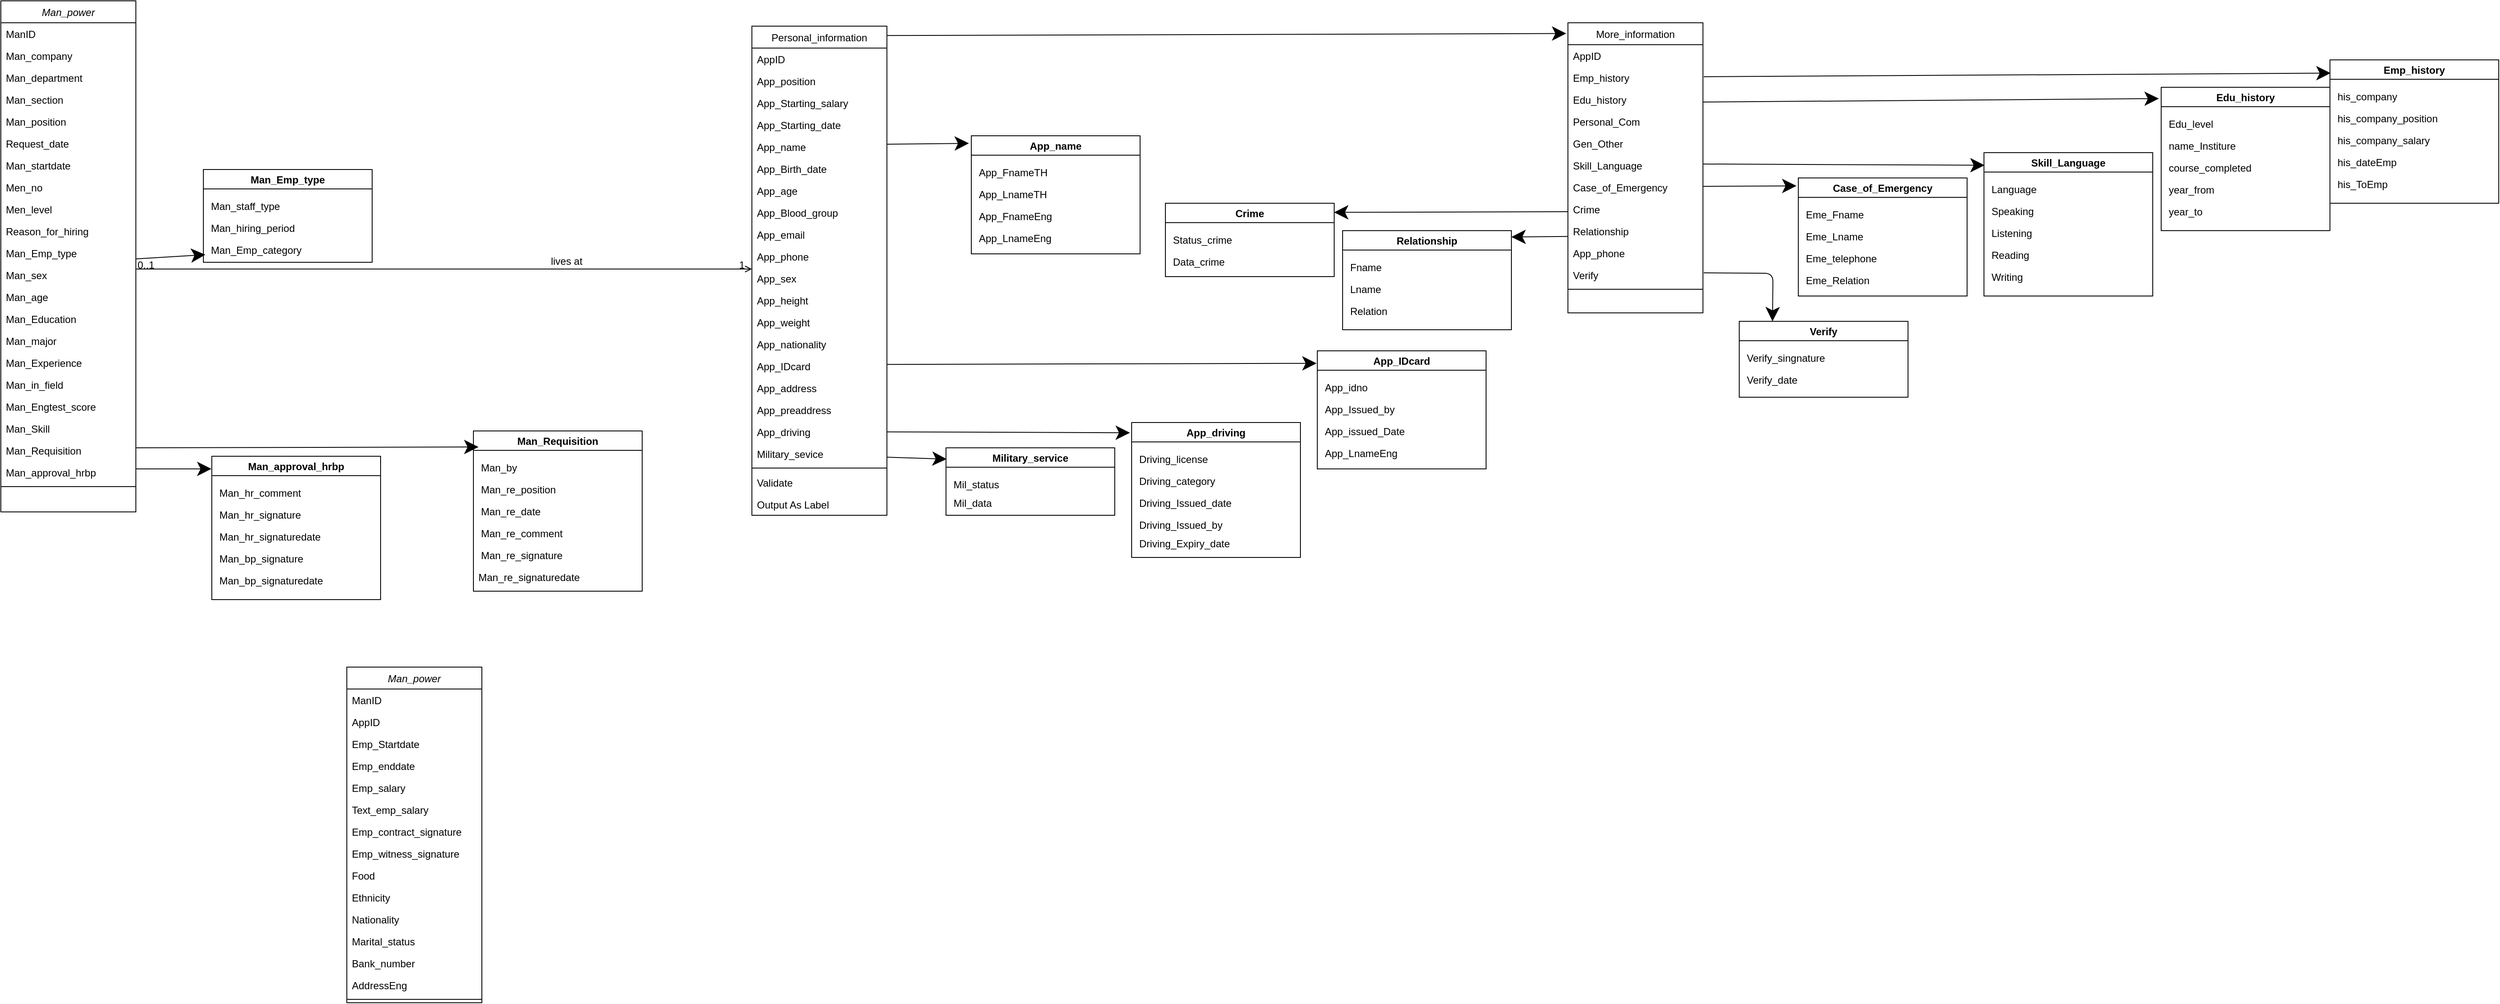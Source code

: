 <mxfile version="15.3.5" type="github">
  <diagram id="C5RBs43oDa-KdzZeNtuy" name="Page-1">
    <mxGraphModel dx="865" dy="483" grid="1" gridSize="10" guides="1" tooltips="1" connect="1" arrows="1" fold="1" page="1" pageScale="1" pageWidth="827" pageHeight="1169" math="0" shadow="0">
      <root>
        <mxCell id="WIyWlLk6GJQsqaUBKTNV-0" />
        <mxCell id="WIyWlLk6GJQsqaUBKTNV-1" parent="WIyWlLk6GJQsqaUBKTNV-0" />
        <mxCell id="zkfFHV4jXpPFQw0GAbJ--0" value="Man_power" style="swimlane;fontStyle=2;align=center;verticalAlign=top;childLayout=stackLayout;horizontal=1;startSize=26;horizontalStack=0;resizeParent=1;resizeLast=0;collapsible=1;marginBottom=0;rounded=0;shadow=0;strokeWidth=1;" parent="WIyWlLk6GJQsqaUBKTNV-1" vertex="1">
          <mxGeometry x="50" y="30" width="160" height="606" as="geometry">
            <mxRectangle x="230" y="140" width="160" height="26" as="alternateBounds" />
          </mxGeometry>
        </mxCell>
        <mxCell id="zkfFHV4jXpPFQw0GAbJ--1" value="ManID" style="text;align=left;verticalAlign=top;spacingLeft=4;spacingRight=4;overflow=hidden;rotatable=0;points=[[0,0.5],[1,0.5]];portConstraint=eastwest;" parent="zkfFHV4jXpPFQw0GAbJ--0" vertex="1">
          <mxGeometry y="26" width="160" height="26" as="geometry" />
        </mxCell>
        <mxCell id="W8ViM3ZBRIf40E1-OJ4E-3" value="Man_company" style="text;align=left;verticalAlign=top;spacingLeft=4;spacingRight=4;overflow=hidden;rotatable=0;points=[[0,0.5],[1,0.5]];portConstraint=eastwest;rounded=0;shadow=0;html=0;" parent="zkfFHV4jXpPFQw0GAbJ--0" vertex="1">
          <mxGeometry y="52" width="160" height="26" as="geometry" />
        </mxCell>
        <mxCell id="W8ViM3ZBRIf40E1-OJ4E-8" value="Man_department" style="text;align=left;verticalAlign=top;spacingLeft=4;spacingRight=4;overflow=hidden;rotatable=0;points=[[0,0.5],[1,0.5]];portConstraint=eastwest;rounded=0;shadow=0;html=0;" parent="zkfFHV4jXpPFQw0GAbJ--0" vertex="1">
          <mxGeometry y="78" width="160" height="26" as="geometry" />
        </mxCell>
        <mxCell id="W8ViM3ZBRIf40E1-OJ4E-7" value="Man_section" style="text;align=left;verticalAlign=top;spacingLeft=4;spacingRight=4;overflow=hidden;rotatable=0;points=[[0,0.5],[1,0.5]];portConstraint=eastwest;rounded=0;shadow=0;html=0;" parent="zkfFHV4jXpPFQw0GAbJ--0" vertex="1">
          <mxGeometry y="104" width="160" height="26" as="geometry" />
        </mxCell>
        <mxCell id="W8ViM3ZBRIf40E1-OJ4E-6" value="Man_position" style="text;align=left;verticalAlign=top;spacingLeft=4;spacingRight=4;overflow=hidden;rotatable=0;points=[[0,0.5],[1,0.5]];portConstraint=eastwest;rounded=0;shadow=0;html=0;" parent="zkfFHV4jXpPFQw0GAbJ--0" vertex="1">
          <mxGeometry y="130" width="160" height="26" as="geometry" />
        </mxCell>
        <mxCell id="W8ViM3ZBRIf40E1-OJ4E-5" value="Request_date" style="text;align=left;verticalAlign=top;spacingLeft=4;spacingRight=4;overflow=hidden;rotatable=0;points=[[0,0.5],[1,0.5]];portConstraint=eastwest;rounded=0;shadow=0;html=0;" parent="zkfFHV4jXpPFQw0GAbJ--0" vertex="1">
          <mxGeometry y="156" width="160" height="26" as="geometry" />
        </mxCell>
        <mxCell id="W8ViM3ZBRIf40E1-OJ4E-4" value="Man_startdate" style="text;align=left;verticalAlign=top;spacingLeft=4;spacingRight=4;overflow=hidden;rotatable=0;points=[[0,0.5],[1,0.5]];portConstraint=eastwest;rounded=0;shadow=0;html=0;" parent="zkfFHV4jXpPFQw0GAbJ--0" vertex="1">
          <mxGeometry y="182" width="160" height="26" as="geometry" />
        </mxCell>
        <mxCell id="zkfFHV4jXpPFQw0GAbJ--2" value="Men_no" style="text;align=left;verticalAlign=top;spacingLeft=4;spacingRight=4;overflow=hidden;rotatable=0;points=[[0,0.5],[1,0.5]];portConstraint=eastwest;rounded=0;shadow=0;html=0;" parent="zkfFHV4jXpPFQw0GAbJ--0" vertex="1">
          <mxGeometry y="208" width="160" height="26" as="geometry" />
        </mxCell>
        <mxCell id="W8ViM3ZBRIf40E1-OJ4E-1" value="Men_level" style="text;align=left;verticalAlign=top;spacingLeft=4;spacingRight=4;overflow=hidden;rotatable=0;points=[[0,0.5],[1,0.5]];portConstraint=eastwest;rounded=0;shadow=0;html=0;" parent="zkfFHV4jXpPFQw0GAbJ--0" vertex="1">
          <mxGeometry y="234" width="160" height="26" as="geometry" />
        </mxCell>
        <mxCell id="W8ViM3ZBRIf40E1-OJ4E-2" value="Reason_for_hiring" style="text;align=left;verticalAlign=top;spacingLeft=4;spacingRight=4;overflow=hidden;rotatable=0;points=[[0,0.5],[1,0.5]];portConstraint=eastwest;rounded=0;shadow=0;html=0;" parent="zkfFHV4jXpPFQw0GAbJ--0" vertex="1">
          <mxGeometry y="260" width="160" height="26" as="geometry" />
        </mxCell>
        <mxCell id="W8ViM3ZBRIf40E1-OJ4E-0" value="Man_Emp_type" style="text;align=left;verticalAlign=top;spacingLeft=4;spacingRight=4;overflow=hidden;rotatable=0;points=[[0,0.5],[1,0.5]];portConstraint=eastwest;rounded=0;shadow=0;html=0;" parent="zkfFHV4jXpPFQw0GAbJ--0" vertex="1">
          <mxGeometry y="286" width="160" height="26" as="geometry" />
        </mxCell>
        <mxCell id="W8ViM3ZBRIf40E1-OJ4E-25" value="Man_sex" style="text;align=left;verticalAlign=top;spacingLeft=4;spacingRight=4;overflow=hidden;rotatable=0;points=[[0,0.5],[1,0.5]];portConstraint=eastwest;rounded=0;shadow=0;html=0;" parent="zkfFHV4jXpPFQw0GAbJ--0" vertex="1">
          <mxGeometry y="312" width="160" height="26" as="geometry" />
        </mxCell>
        <mxCell id="W8ViM3ZBRIf40E1-OJ4E-24" value="Man_age" style="text;align=left;verticalAlign=top;spacingLeft=4;spacingRight=4;overflow=hidden;rotatable=0;points=[[0,0.5],[1,0.5]];portConstraint=eastwest;rounded=0;shadow=0;html=0;" parent="zkfFHV4jXpPFQw0GAbJ--0" vertex="1">
          <mxGeometry y="338" width="160" height="26" as="geometry" />
        </mxCell>
        <mxCell id="W8ViM3ZBRIf40E1-OJ4E-23" value="Man_Education" style="text;align=left;verticalAlign=top;spacingLeft=4;spacingRight=4;overflow=hidden;rotatable=0;points=[[0,0.5],[1,0.5]];portConstraint=eastwest;rounded=0;shadow=0;html=0;" parent="zkfFHV4jXpPFQw0GAbJ--0" vertex="1">
          <mxGeometry y="364" width="160" height="26" as="geometry" />
        </mxCell>
        <mxCell id="W8ViM3ZBRIf40E1-OJ4E-22" value="Man_major" style="text;align=left;verticalAlign=top;spacingLeft=4;spacingRight=4;overflow=hidden;rotatable=0;points=[[0,0.5],[1,0.5]];portConstraint=eastwest;rounded=0;shadow=0;html=0;" parent="zkfFHV4jXpPFQw0GAbJ--0" vertex="1">
          <mxGeometry y="390" width="160" height="26" as="geometry" />
        </mxCell>
        <mxCell id="W8ViM3ZBRIf40E1-OJ4E-29" value="Man_Experience" style="text;align=left;verticalAlign=top;spacingLeft=4;spacingRight=4;overflow=hidden;rotatable=0;points=[[0,0.5],[1,0.5]];portConstraint=eastwest;rounded=0;shadow=0;html=0;" parent="zkfFHV4jXpPFQw0GAbJ--0" vertex="1">
          <mxGeometry y="416" width="160" height="26" as="geometry" />
        </mxCell>
        <mxCell id="W8ViM3ZBRIf40E1-OJ4E-28" value="Man_in_field" style="text;align=left;verticalAlign=top;spacingLeft=4;spacingRight=4;overflow=hidden;rotatable=0;points=[[0,0.5],[1,0.5]];portConstraint=eastwest;rounded=0;shadow=0;html=0;" parent="zkfFHV4jXpPFQw0GAbJ--0" vertex="1">
          <mxGeometry y="442" width="160" height="26" as="geometry" />
        </mxCell>
        <mxCell id="W8ViM3ZBRIf40E1-OJ4E-27" value="Man_Engtest_score" style="text;align=left;verticalAlign=top;spacingLeft=4;spacingRight=4;overflow=hidden;rotatable=0;points=[[0,0.5],[1,0.5]];portConstraint=eastwest;rounded=0;shadow=0;html=0;" parent="zkfFHV4jXpPFQw0GAbJ--0" vertex="1">
          <mxGeometry y="468" width="160" height="26" as="geometry" />
        </mxCell>
        <mxCell id="W8ViM3ZBRIf40E1-OJ4E-26" value="Man_Skill" style="text;align=left;verticalAlign=top;spacingLeft=4;spacingRight=4;overflow=hidden;rotatable=0;points=[[0,0.5],[1,0.5]];portConstraint=eastwest;rounded=0;shadow=0;html=0;" parent="zkfFHV4jXpPFQw0GAbJ--0" vertex="1">
          <mxGeometry y="494" width="160" height="26" as="geometry" />
        </mxCell>
        <mxCell id="W8ViM3ZBRIf40E1-OJ4E-21" value="Man_Requisition" style="text;align=left;verticalAlign=top;spacingLeft=4;spacingRight=4;overflow=hidden;rotatable=0;points=[[0,0.5],[1,0.5]];portConstraint=eastwest;rounded=0;shadow=0;html=0;" parent="zkfFHV4jXpPFQw0GAbJ--0" vertex="1">
          <mxGeometry y="520" width="160" height="26" as="geometry" />
        </mxCell>
        <mxCell id="zkfFHV4jXpPFQw0GAbJ--3" value="Man_approval_hrbp" style="text;align=left;verticalAlign=top;spacingLeft=4;spacingRight=4;overflow=hidden;rotatable=0;points=[[0,0.5],[1,0.5]];portConstraint=eastwest;rounded=0;shadow=0;html=0;" parent="zkfFHV4jXpPFQw0GAbJ--0" vertex="1">
          <mxGeometry y="546" width="160" height="26" as="geometry" />
        </mxCell>
        <mxCell id="zkfFHV4jXpPFQw0GAbJ--4" value="" style="line;html=1;strokeWidth=1;align=left;verticalAlign=middle;spacingTop=-1;spacingLeft=3;spacingRight=3;rotatable=0;labelPosition=right;points=[];portConstraint=eastwest;" parent="zkfFHV4jXpPFQw0GAbJ--0" vertex="1">
          <mxGeometry y="572" width="160" height="8" as="geometry" />
        </mxCell>
        <mxCell id="zkfFHV4jXpPFQw0GAbJ--17" value="Personal_information" style="swimlane;fontStyle=0;align=center;verticalAlign=top;childLayout=stackLayout;horizontal=1;startSize=26;horizontalStack=0;resizeParent=1;resizeLast=0;collapsible=1;marginBottom=0;rounded=0;shadow=0;strokeWidth=1;" parent="WIyWlLk6GJQsqaUBKTNV-1" vertex="1">
          <mxGeometry x="940" y="60" width="160" height="580" as="geometry">
            <mxRectangle x="550" y="140" width="160" height="26" as="alternateBounds" />
          </mxGeometry>
        </mxCell>
        <mxCell id="zkfFHV4jXpPFQw0GAbJ--18" value="AppID" style="text;align=left;verticalAlign=top;spacingLeft=4;spacingRight=4;overflow=hidden;rotatable=0;points=[[0,0.5],[1,0.5]];portConstraint=eastwest;" parent="zkfFHV4jXpPFQw0GAbJ--17" vertex="1">
          <mxGeometry y="26" width="160" height="26" as="geometry" />
        </mxCell>
        <mxCell id="zkfFHV4jXpPFQw0GAbJ--19" value="App_position" style="text;align=left;verticalAlign=top;spacingLeft=4;spacingRight=4;overflow=hidden;rotatable=0;points=[[0,0.5],[1,0.5]];portConstraint=eastwest;rounded=0;shadow=0;html=0;" parent="zkfFHV4jXpPFQw0GAbJ--17" vertex="1">
          <mxGeometry y="52" width="160" height="26" as="geometry" />
        </mxCell>
        <mxCell id="zkfFHV4jXpPFQw0GAbJ--20" value="App_Starting_salary" style="text;align=left;verticalAlign=top;spacingLeft=4;spacingRight=4;overflow=hidden;rotatable=0;points=[[0,0.5],[1,0.5]];portConstraint=eastwest;rounded=0;shadow=0;html=0;" parent="zkfFHV4jXpPFQw0GAbJ--17" vertex="1">
          <mxGeometry y="78" width="160" height="26" as="geometry" />
        </mxCell>
        <mxCell id="W8ViM3ZBRIf40E1-OJ4E-74" value="App_Starting_date" style="text;align=left;verticalAlign=top;spacingLeft=4;spacingRight=4;overflow=hidden;rotatable=0;points=[[0,0.5],[1,0.5]];portConstraint=eastwest;rounded=0;shadow=0;html=0;" parent="zkfFHV4jXpPFQw0GAbJ--17" vertex="1">
          <mxGeometry y="104" width="160" height="26" as="geometry" />
        </mxCell>
        <mxCell id="W8ViM3ZBRIf40E1-OJ4E-77" value="App_name" style="text;align=left;verticalAlign=top;spacingLeft=4;spacingRight=4;overflow=hidden;rotatable=0;points=[[0,0.5],[1,0.5]];portConstraint=eastwest;rounded=0;shadow=0;html=0;" parent="zkfFHV4jXpPFQw0GAbJ--17" vertex="1">
          <mxGeometry y="130" width="160" height="26" as="geometry" />
        </mxCell>
        <mxCell id="W8ViM3ZBRIf40E1-OJ4E-76" value="App_Birth_date" style="text;align=left;verticalAlign=top;spacingLeft=4;spacingRight=4;overflow=hidden;rotatable=0;points=[[0,0.5],[1,0.5]];portConstraint=eastwest;rounded=0;shadow=0;html=0;" parent="zkfFHV4jXpPFQw0GAbJ--17" vertex="1">
          <mxGeometry y="156" width="160" height="26" as="geometry" />
        </mxCell>
        <mxCell id="W8ViM3ZBRIf40E1-OJ4E-75" value="App_age" style="text;align=left;verticalAlign=top;spacingLeft=4;spacingRight=4;overflow=hidden;rotatable=0;points=[[0,0.5],[1,0.5]];portConstraint=eastwest;rounded=0;shadow=0;html=0;" parent="zkfFHV4jXpPFQw0GAbJ--17" vertex="1">
          <mxGeometry y="182" width="160" height="26" as="geometry" />
        </mxCell>
        <mxCell id="W8ViM3ZBRIf40E1-OJ4E-73" value="App_Blood_group" style="text;align=left;verticalAlign=top;spacingLeft=4;spacingRight=4;overflow=hidden;rotatable=0;points=[[0,0.5],[1,0.5]];portConstraint=eastwest;rounded=0;shadow=0;html=0;" parent="zkfFHV4jXpPFQw0GAbJ--17" vertex="1">
          <mxGeometry y="208" width="160" height="26" as="geometry" />
        </mxCell>
        <mxCell id="zkfFHV4jXpPFQw0GAbJ--21" value="App_email" style="text;align=left;verticalAlign=top;spacingLeft=4;spacingRight=4;overflow=hidden;rotatable=0;points=[[0,0.5],[1,0.5]];portConstraint=eastwest;rounded=0;shadow=0;html=0;" parent="zkfFHV4jXpPFQw0GAbJ--17" vertex="1">
          <mxGeometry y="234" width="160" height="26" as="geometry" />
        </mxCell>
        <mxCell id="W8ViM3ZBRIf40E1-OJ4E-88" value="App_phone" style="text;align=left;verticalAlign=top;spacingLeft=4;spacingRight=4;overflow=hidden;rotatable=0;points=[[0,0.5],[1,0.5]];portConstraint=eastwest;rounded=0;shadow=0;html=0;" parent="zkfFHV4jXpPFQw0GAbJ--17" vertex="1">
          <mxGeometry y="260" width="160" height="26" as="geometry" />
        </mxCell>
        <mxCell id="W8ViM3ZBRIf40E1-OJ4E-87" value="App_sex" style="text;align=left;verticalAlign=top;spacingLeft=4;spacingRight=4;overflow=hidden;rotatable=0;points=[[0,0.5],[1,0.5]];portConstraint=eastwest;rounded=0;shadow=0;html=0;" parent="zkfFHV4jXpPFQw0GAbJ--17" vertex="1">
          <mxGeometry y="286" width="160" height="26" as="geometry" />
        </mxCell>
        <mxCell id="W8ViM3ZBRIf40E1-OJ4E-89" value="App_height" style="text;align=left;verticalAlign=top;spacingLeft=4;spacingRight=4;overflow=hidden;rotatable=0;points=[[0,0.5],[1,0.5]];portConstraint=eastwest;rounded=0;shadow=0;html=0;" parent="zkfFHV4jXpPFQw0GAbJ--17" vertex="1">
          <mxGeometry y="312" width="160" height="26" as="geometry" />
        </mxCell>
        <mxCell id="W8ViM3ZBRIf40E1-OJ4E-94" value="App_weight" style="text;align=left;verticalAlign=top;spacingLeft=4;spacingRight=4;overflow=hidden;rotatable=0;points=[[0,0.5],[1,0.5]];portConstraint=eastwest;rounded=0;shadow=0;html=0;" parent="zkfFHV4jXpPFQw0GAbJ--17" vertex="1">
          <mxGeometry y="338" width="160" height="26" as="geometry" />
        </mxCell>
        <mxCell id="W8ViM3ZBRIf40E1-OJ4E-93" value="App_nationality" style="text;align=left;verticalAlign=top;spacingLeft=4;spacingRight=4;overflow=hidden;rotatable=0;points=[[0,0.5],[1,0.5]];portConstraint=eastwest;rounded=0;shadow=0;html=0;" parent="zkfFHV4jXpPFQw0GAbJ--17" vertex="1">
          <mxGeometry y="364" width="160" height="26" as="geometry" />
        </mxCell>
        <mxCell id="W8ViM3ZBRIf40E1-OJ4E-92" value="App_IDcard" style="text;align=left;verticalAlign=top;spacingLeft=4;spacingRight=4;overflow=hidden;rotatable=0;points=[[0,0.5],[1,0.5]];portConstraint=eastwest;rounded=0;shadow=0;html=0;" parent="zkfFHV4jXpPFQw0GAbJ--17" vertex="1">
          <mxGeometry y="390" width="160" height="26" as="geometry" />
        </mxCell>
        <mxCell id="W8ViM3ZBRIf40E1-OJ4E-91" value="App_address" style="text;align=left;verticalAlign=top;spacingLeft=4;spacingRight=4;overflow=hidden;rotatable=0;points=[[0,0.5],[1,0.5]];portConstraint=eastwest;rounded=0;shadow=0;html=0;" parent="zkfFHV4jXpPFQw0GAbJ--17" vertex="1">
          <mxGeometry y="416" width="160" height="26" as="geometry" />
        </mxCell>
        <mxCell id="W8ViM3ZBRIf40E1-OJ4E-90" value="App_preaddress" style="text;align=left;verticalAlign=top;spacingLeft=4;spacingRight=4;overflow=hidden;rotatable=0;points=[[0,0.5],[1,0.5]];portConstraint=eastwest;rounded=0;shadow=0;html=0;" parent="zkfFHV4jXpPFQw0GAbJ--17" vertex="1">
          <mxGeometry y="442" width="160" height="26" as="geometry" />
        </mxCell>
        <mxCell id="W8ViM3ZBRIf40E1-OJ4E-86" value="App_driving" style="text;align=left;verticalAlign=top;spacingLeft=4;spacingRight=4;overflow=hidden;rotatable=0;points=[[0,0.5],[1,0.5]];portConstraint=eastwest;rounded=0;shadow=0;html=0;" parent="zkfFHV4jXpPFQw0GAbJ--17" vertex="1">
          <mxGeometry y="468" width="160" height="26" as="geometry" />
        </mxCell>
        <mxCell id="zkfFHV4jXpPFQw0GAbJ--22" value="Military_sevice" style="text;align=left;verticalAlign=top;spacingLeft=4;spacingRight=4;overflow=hidden;rotatable=0;points=[[0,0.5],[1,0.5]];portConstraint=eastwest;rounded=0;shadow=0;html=0;" parent="zkfFHV4jXpPFQw0GAbJ--17" vertex="1">
          <mxGeometry y="494" width="160" height="26" as="geometry" />
        </mxCell>
        <mxCell id="zkfFHV4jXpPFQw0GAbJ--23" value="" style="line;html=1;strokeWidth=1;align=left;verticalAlign=middle;spacingTop=-1;spacingLeft=3;spacingRight=3;rotatable=0;labelPosition=right;points=[];portConstraint=eastwest;" parent="zkfFHV4jXpPFQw0GAbJ--17" vertex="1">
          <mxGeometry y="520" width="160" height="8" as="geometry" />
        </mxCell>
        <mxCell id="zkfFHV4jXpPFQw0GAbJ--24" value="Validate" style="text;align=left;verticalAlign=top;spacingLeft=4;spacingRight=4;overflow=hidden;rotatable=0;points=[[0,0.5],[1,0.5]];portConstraint=eastwest;" parent="zkfFHV4jXpPFQw0GAbJ--17" vertex="1">
          <mxGeometry y="528" width="160" height="26" as="geometry" />
        </mxCell>
        <mxCell id="zkfFHV4jXpPFQw0GAbJ--25" value="Output As Label" style="text;align=left;verticalAlign=top;spacingLeft=4;spacingRight=4;overflow=hidden;rotatable=0;points=[[0,0.5],[1,0.5]];portConstraint=eastwest;" parent="zkfFHV4jXpPFQw0GAbJ--17" vertex="1">
          <mxGeometry y="554" width="160" height="26" as="geometry" />
        </mxCell>
        <mxCell id="zkfFHV4jXpPFQw0GAbJ--26" value="" style="endArrow=open;shadow=0;strokeWidth=1;rounded=0;endFill=1;edgeStyle=elbowEdgeStyle;elbow=vertical;" parent="WIyWlLk6GJQsqaUBKTNV-1" source="zkfFHV4jXpPFQw0GAbJ--0" target="zkfFHV4jXpPFQw0GAbJ--17" edge="1">
          <mxGeometry x="0.5" y="41" relative="1" as="geometry">
            <mxPoint x="380" y="192" as="sourcePoint" />
            <mxPoint x="540" y="192" as="targetPoint" />
            <mxPoint x="-40" y="32" as="offset" />
          </mxGeometry>
        </mxCell>
        <mxCell id="zkfFHV4jXpPFQw0GAbJ--27" value="0..1" style="resizable=0;align=left;verticalAlign=bottom;labelBackgroundColor=none;fontSize=12;" parent="zkfFHV4jXpPFQw0GAbJ--26" connectable="0" vertex="1">
          <mxGeometry x="-1" relative="1" as="geometry">
            <mxPoint y="4" as="offset" />
          </mxGeometry>
        </mxCell>
        <mxCell id="zkfFHV4jXpPFQw0GAbJ--28" value="1" style="resizable=0;align=right;verticalAlign=bottom;labelBackgroundColor=none;fontSize=12;" parent="zkfFHV4jXpPFQw0GAbJ--26" connectable="0" vertex="1">
          <mxGeometry x="1" relative="1" as="geometry">
            <mxPoint x="-7" y="4" as="offset" />
          </mxGeometry>
        </mxCell>
        <mxCell id="zkfFHV4jXpPFQw0GAbJ--29" value="lives at" style="text;html=1;resizable=0;points=[];;align=center;verticalAlign=middle;labelBackgroundColor=none;rounded=0;shadow=0;strokeWidth=1;fontSize=12;" parent="zkfFHV4jXpPFQw0GAbJ--26" vertex="1" connectable="0">
          <mxGeometry x="0.5" y="49" relative="1" as="geometry">
            <mxPoint x="-38" y="40" as="offset" />
          </mxGeometry>
        </mxCell>
        <mxCell id="W8ViM3ZBRIf40E1-OJ4E-13" value="Man_Emp_type" style="swimlane;hachureGap=4;pointerEvents=0;" parent="WIyWlLk6GJQsqaUBKTNV-1" vertex="1">
          <mxGeometry x="290" y="230" width="200" height="110" as="geometry" />
        </mxCell>
        <mxCell id="W8ViM3ZBRIf40E1-OJ4E-14" value="Man_staff_type" style="text;align=left;verticalAlign=top;spacingLeft=4;spacingRight=4;overflow=hidden;rotatable=0;points=[[0,0.5],[1,0.5]];portConstraint=eastwest;rounded=0;shadow=0;html=0;" parent="W8ViM3ZBRIf40E1-OJ4E-13" vertex="1">
          <mxGeometry x="3" y="30" width="160" height="26" as="geometry" />
        </mxCell>
        <mxCell id="W8ViM3ZBRIf40E1-OJ4E-16" value="Man_hiring_period" style="text;align=left;verticalAlign=top;spacingLeft=4;spacingRight=4;overflow=hidden;rotatable=0;points=[[0,0.5],[1,0.5]];portConstraint=eastwest;rounded=0;shadow=0;html=0;" parent="W8ViM3ZBRIf40E1-OJ4E-13" vertex="1">
          <mxGeometry x="3" y="56" width="160" height="26" as="geometry" />
        </mxCell>
        <mxCell id="W8ViM3ZBRIf40E1-OJ4E-17" value="Man_Emp_category" style="text;align=left;verticalAlign=top;spacingLeft=4;spacingRight=4;overflow=hidden;rotatable=0;points=[[0,0.5],[1,0.5]];portConstraint=eastwest;rounded=0;shadow=0;html=0;" parent="W8ViM3ZBRIf40E1-OJ4E-13" vertex="1">
          <mxGeometry x="3" y="82" width="160" height="26" as="geometry" />
        </mxCell>
        <mxCell id="W8ViM3ZBRIf40E1-OJ4E-19" value="" style="endArrow=classic;html=1;startSize=14;endSize=14;sourcePerimeterSpacing=8;targetPerimeterSpacing=8;entryX=-0.004;entryY=0.731;entryDx=0;entryDy=0;entryPerimeter=0;" parent="WIyWlLk6GJQsqaUBKTNV-1" target="W8ViM3ZBRIf40E1-OJ4E-17" edge="1">
          <mxGeometry width="50" height="50" relative="1" as="geometry">
            <mxPoint x="210" y="336" as="sourcePoint" />
            <mxPoint x="270" y="320" as="targetPoint" />
          </mxGeometry>
        </mxCell>
        <mxCell id="W8ViM3ZBRIf40E1-OJ4E-30" value="Man_Requisition" style="swimlane;hachureGap=4;pointerEvents=0;" parent="WIyWlLk6GJQsqaUBKTNV-1" vertex="1">
          <mxGeometry x="610" y="540" width="200" height="190" as="geometry" />
        </mxCell>
        <mxCell id="W8ViM3ZBRIf40E1-OJ4E-31" value="Man_by" style="text;align=left;verticalAlign=top;spacingLeft=4;spacingRight=4;overflow=hidden;rotatable=0;points=[[0,0.5],[1,0.5]];portConstraint=eastwest;rounded=0;shadow=0;html=0;" parent="W8ViM3ZBRIf40E1-OJ4E-30" vertex="1">
          <mxGeometry x="3" y="30" width="160" height="26" as="geometry" />
        </mxCell>
        <mxCell id="W8ViM3ZBRIf40E1-OJ4E-32" value="Man_re_position" style="text;align=left;verticalAlign=top;spacingLeft=4;spacingRight=4;overflow=hidden;rotatable=0;points=[[0,0.5],[1,0.5]];portConstraint=eastwest;rounded=0;shadow=0;html=0;" parent="W8ViM3ZBRIf40E1-OJ4E-30" vertex="1">
          <mxGeometry x="3" y="56" width="160" height="26" as="geometry" />
        </mxCell>
        <mxCell id="W8ViM3ZBRIf40E1-OJ4E-33" value="Man_re_date" style="text;align=left;verticalAlign=top;spacingLeft=4;spacingRight=4;overflow=hidden;rotatable=0;points=[[0,0.5],[1,0.5]];portConstraint=eastwest;rounded=0;shadow=0;html=0;" parent="W8ViM3ZBRIf40E1-OJ4E-30" vertex="1">
          <mxGeometry x="3" y="82" width="160" height="26" as="geometry" />
        </mxCell>
        <mxCell id="W8ViM3ZBRIf40E1-OJ4E-34" value="Man_re_comment" style="text;align=left;verticalAlign=top;spacingLeft=4;spacingRight=4;overflow=hidden;rotatable=0;points=[[0,0.5],[1,0.5]];portConstraint=eastwest;rounded=0;shadow=0;html=0;" parent="W8ViM3ZBRIf40E1-OJ4E-30" vertex="1">
          <mxGeometry x="3" y="108" width="160" height="26" as="geometry" />
        </mxCell>
        <mxCell id="W8ViM3ZBRIf40E1-OJ4E-35" value="Man_re_signature" style="text;align=left;verticalAlign=top;spacingLeft=4;spacingRight=4;overflow=hidden;rotatable=0;points=[[0,0.5],[1,0.5]];portConstraint=eastwest;rounded=0;shadow=0;html=0;" parent="W8ViM3ZBRIf40E1-OJ4E-30" vertex="1">
          <mxGeometry x="3" y="134" width="160" height="26" as="geometry" />
        </mxCell>
        <mxCell id="W8ViM3ZBRIf40E1-OJ4E-36" value="Man_re_signaturedate" style="text;align=left;verticalAlign=top;spacingLeft=4;spacingRight=4;overflow=hidden;rotatable=0;points=[[0,0.5],[1,0.5]];portConstraint=eastwest;rounded=0;shadow=0;html=0;" parent="W8ViM3ZBRIf40E1-OJ4E-30" vertex="1">
          <mxGeometry y="160" width="160" height="26" as="geometry" />
        </mxCell>
        <mxCell id="W8ViM3ZBRIf40E1-OJ4E-37" value="" style="endArrow=classic;html=1;startSize=14;endSize=14;sourcePerimeterSpacing=8;targetPerimeterSpacing=8;entryX=0.03;entryY=0.1;entryDx=0;entryDy=0;entryPerimeter=0;" parent="WIyWlLk6GJQsqaUBKTNV-1" target="W8ViM3ZBRIf40E1-OJ4E-30" edge="1">
          <mxGeometry width="50" height="50" relative="1" as="geometry">
            <mxPoint x="210" y="560.05" as="sourcePoint" />
            <mxPoint x="310" y="559" as="targetPoint" />
          </mxGeometry>
        </mxCell>
        <mxCell id="W8ViM3ZBRIf40E1-OJ4E-44" value="Man_approval_hrbp" style="swimlane;hachureGap=4;pointerEvents=0;" parent="WIyWlLk6GJQsqaUBKTNV-1" vertex="1">
          <mxGeometry x="300" y="570" width="200" height="170" as="geometry" />
        </mxCell>
        <mxCell id="W8ViM3ZBRIf40E1-OJ4E-48" value="Man_hr_comment" style="text;align=left;verticalAlign=top;spacingLeft=4;spacingRight=4;overflow=hidden;rotatable=0;points=[[0,0.5],[1,0.5]];portConstraint=eastwest;rounded=0;shadow=0;html=0;" parent="W8ViM3ZBRIf40E1-OJ4E-44" vertex="1">
          <mxGeometry x="3" y="30" width="160" height="26" as="geometry" />
        </mxCell>
        <mxCell id="W8ViM3ZBRIf40E1-OJ4E-49" value="Man_hr_signature" style="text;align=left;verticalAlign=top;spacingLeft=4;spacingRight=4;overflow=hidden;rotatable=0;points=[[0,0.5],[1,0.5]];portConstraint=eastwest;rounded=0;shadow=0;html=0;" parent="W8ViM3ZBRIf40E1-OJ4E-44" vertex="1">
          <mxGeometry x="3" y="56" width="160" height="26" as="geometry" />
        </mxCell>
        <mxCell id="W8ViM3ZBRIf40E1-OJ4E-50" value="Man_hr_signaturedate" style="text;align=left;verticalAlign=top;spacingLeft=4;spacingRight=4;overflow=hidden;rotatable=0;points=[[0,0.5],[1,0.5]];portConstraint=eastwest;rounded=0;shadow=0;html=0;" parent="W8ViM3ZBRIf40E1-OJ4E-44" vertex="1">
          <mxGeometry x="3" y="82" width="160" height="26" as="geometry" />
        </mxCell>
        <mxCell id="W8ViM3ZBRIf40E1-OJ4E-70" value="Man_bp_signature" style="text;align=left;verticalAlign=top;spacingLeft=4;spacingRight=4;overflow=hidden;rotatable=0;points=[[0,0.5],[1,0.5]];portConstraint=eastwest;rounded=0;shadow=0;html=0;" parent="W8ViM3ZBRIf40E1-OJ4E-44" vertex="1">
          <mxGeometry x="3" y="108" width="160" height="26" as="geometry" />
        </mxCell>
        <mxCell id="W8ViM3ZBRIf40E1-OJ4E-71" value="Man_bp_signaturedate" style="text;align=left;verticalAlign=top;spacingLeft=4;spacingRight=4;overflow=hidden;rotatable=0;points=[[0,0.5],[1,0.5]];portConstraint=eastwest;rounded=0;shadow=0;html=0;" parent="W8ViM3ZBRIf40E1-OJ4E-44" vertex="1">
          <mxGeometry x="3" y="134" width="160" height="26" as="geometry" />
        </mxCell>
        <mxCell id="W8ViM3ZBRIf40E1-OJ4E-65" value="" style="endArrow=classic;html=1;startSize=14;endSize=14;sourcePerimeterSpacing=8;targetPerimeterSpacing=8;entryX=-0.002;entryY=0.088;entryDx=0;entryDy=0;entryPerimeter=0;" parent="WIyWlLk6GJQsqaUBKTNV-1" target="W8ViM3ZBRIf40E1-OJ4E-44" edge="1">
          <mxGeometry width="50" height="50" relative="1" as="geometry">
            <mxPoint x="210" y="585.05" as="sourcePoint" />
            <mxPoint x="290" y="585" as="targetPoint" />
          </mxGeometry>
        </mxCell>
        <mxCell id="W8ViM3ZBRIf40E1-OJ4E-78" value="App_name" style="swimlane;hachureGap=4;pointerEvents=0;" parent="WIyWlLk6GJQsqaUBKTNV-1" vertex="1">
          <mxGeometry x="1200" y="190" width="200" height="140" as="geometry" />
        </mxCell>
        <mxCell id="W8ViM3ZBRIf40E1-OJ4E-79" value="App_FnameTH" style="text;align=left;verticalAlign=top;spacingLeft=4;spacingRight=4;overflow=hidden;rotatable=0;points=[[0,0.5],[1,0.5]];portConstraint=eastwest;rounded=0;shadow=0;html=0;" parent="W8ViM3ZBRIf40E1-OJ4E-78" vertex="1">
          <mxGeometry x="3" y="30" width="160" height="26" as="geometry" />
        </mxCell>
        <mxCell id="W8ViM3ZBRIf40E1-OJ4E-80" value="App_LnameTH" style="text;align=left;verticalAlign=top;spacingLeft=4;spacingRight=4;overflow=hidden;rotatable=0;points=[[0,0.5],[1,0.5]];portConstraint=eastwest;rounded=0;shadow=0;html=0;" parent="W8ViM3ZBRIf40E1-OJ4E-78" vertex="1">
          <mxGeometry x="3" y="56" width="160" height="26" as="geometry" />
        </mxCell>
        <mxCell id="W8ViM3ZBRIf40E1-OJ4E-81" value="App_FnameEng" style="text;align=left;verticalAlign=top;spacingLeft=4;spacingRight=4;overflow=hidden;rotatable=0;points=[[0,0.5],[1,0.5]];portConstraint=eastwest;rounded=0;shadow=0;html=0;" parent="W8ViM3ZBRIf40E1-OJ4E-78" vertex="1">
          <mxGeometry x="3" y="82" width="160" height="26" as="geometry" />
        </mxCell>
        <mxCell id="W8ViM3ZBRIf40E1-OJ4E-82" value="App_LnameEng" style="text;align=left;verticalAlign=top;spacingLeft=4;spacingRight=4;overflow=hidden;rotatable=0;points=[[0,0.5],[1,0.5]];portConstraint=eastwest;rounded=0;shadow=0;html=0;" parent="W8ViM3ZBRIf40E1-OJ4E-78" vertex="1">
          <mxGeometry x="3" y="108" width="160" height="26" as="geometry" />
        </mxCell>
        <mxCell id="W8ViM3ZBRIf40E1-OJ4E-85" value="" style="endArrow=classic;html=1;startSize=14;endSize=14;sourcePerimeterSpacing=8;targetPerimeterSpacing=8;entryX=-0.014;entryY=0.064;entryDx=0;entryDy=0;entryPerimeter=0;" parent="WIyWlLk6GJQsqaUBKTNV-1" target="W8ViM3ZBRIf40E1-OJ4E-78" edge="1">
          <mxGeometry width="50" height="50" relative="1" as="geometry">
            <mxPoint x="1100" y="200.05" as="sourcePoint" />
            <mxPoint x="1180" y="200.0" as="targetPoint" />
          </mxGeometry>
        </mxCell>
        <mxCell id="W8ViM3ZBRIf40E1-OJ4E-95" value="App_IDcard" style="swimlane;hachureGap=4;pointerEvents=0;" parent="WIyWlLk6GJQsqaUBKTNV-1" vertex="1">
          <mxGeometry x="1610" y="445" width="200" height="140" as="geometry" />
        </mxCell>
        <mxCell id="W8ViM3ZBRIf40E1-OJ4E-96" value="App_idno" style="text;align=left;verticalAlign=top;spacingLeft=4;spacingRight=4;overflow=hidden;rotatable=0;points=[[0,0.5],[1,0.5]];portConstraint=eastwest;rounded=0;shadow=0;html=0;" parent="W8ViM3ZBRIf40E1-OJ4E-95" vertex="1">
          <mxGeometry x="3" y="30" width="160" height="26" as="geometry" />
        </mxCell>
        <mxCell id="W8ViM3ZBRIf40E1-OJ4E-97" value="App_Issued_by" style="text;align=left;verticalAlign=top;spacingLeft=4;spacingRight=4;overflow=hidden;rotatable=0;points=[[0,0.5],[1,0.5]];portConstraint=eastwest;rounded=0;shadow=0;html=0;" parent="W8ViM3ZBRIf40E1-OJ4E-95" vertex="1">
          <mxGeometry x="3" y="56" width="160" height="26" as="geometry" />
        </mxCell>
        <mxCell id="W8ViM3ZBRIf40E1-OJ4E-98" value="App_issued_Date" style="text;align=left;verticalAlign=top;spacingLeft=4;spacingRight=4;overflow=hidden;rotatable=0;points=[[0,0.5],[1,0.5]];portConstraint=eastwest;rounded=0;shadow=0;html=0;" parent="W8ViM3ZBRIf40E1-OJ4E-95" vertex="1">
          <mxGeometry x="3" y="82" width="160" height="26" as="geometry" />
        </mxCell>
        <mxCell id="W8ViM3ZBRIf40E1-OJ4E-99" value="App_LnameEng" style="text;align=left;verticalAlign=top;spacingLeft=4;spacingRight=4;overflow=hidden;rotatable=0;points=[[0,0.5],[1,0.5]];portConstraint=eastwest;rounded=0;shadow=0;html=0;" parent="W8ViM3ZBRIf40E1-OJ4E-95" vertex="1">
          <mxGeometry x="3" y="108" width="160" height="26" as="geometry" />
        </mxCell>
        <mxCell id="W8ViM3ZBRIf40E1-OJ4E-100" value="" style="endArrow=classic;html=1;startSize=14;endSize=14;sourcePerimeterSpacing=8;targetPerimeterSpacing=8;entryX=-0.004;entryY=0.106;entryDx=0;entryDy=0;entryPerimeter=0;" parent="WIyWlLk6GJQsqaUBKTNV-1" target="W8ViM3ZBRIf40E1-OJ4E-95" edge="1">
          <mxGeometry width="50" height="50" relative="1" as="geometry">
            <mxPoint x="1100" y="461.09" as="sourcePoint" />
            <mxPoint x="1170" y="460" as="targetPoint" />
          </mxGeometry>
        </mxCell>
        <mxCell id="W8ViM3ZBRIf40E1-OJ4E-101" value="App_driving" style="swimlane;hachureGap=4;pointerEvents=0;" parent="WIyWlLk6GJQsqaUBKTNV-1" vertex="1">
          <mxGeometry x="1390" y="530" width="200" height="160" as="geometry" />
        </mxCell>
        <mxCell id="W8ViM3ZBRIf40E1-OJ4E-102" value="Driving_license" style="text;align=left;verticalAlign=top;spacingLeft=4;spacingRight=4;overflow=hidden;rotatable=0;points=[[0,0.5],[1,0.5]];portConstraint=eastwest;rounded=0;shadow=0;html=0;" parent="W8ViM3ZBRIf40E1-OJ4E-101" vertex="1">
          <mxGeometry x="3" y="30" width="160" height="26" as="geometry" />
        </mxCell>
        <mxCell id="W8ViM3ZBRIf40E1-OJ4E-103" value="Driving_category" style="text;align=left;verticalAlign=top;spacingLeft=4;spacingRight=4;overflow=hidden;rotatable=0;points=[[0,0.5],[1,0.5]];portConstraint=eastwest;rounded=0;shadow=0;html=0;" parent="W8ViM3ZBRIf40E1-OJ4E-101" vertex="1">
          <mxGeometry x="3" y="56" width="160" height="26" as="geometry" />
        </mxCell>
        <mxCell id="W8ViM3ZBRIf40E1-OJ4E-104" value="Driving_Issued_date" style="text;align=left;verticalAlign=top;spacingLeft=4;spacingRight=4;overflow=hidden;rotatable=0;points=[[0,0.5],[1,0.5]];portConstraint=eastwest;rounded=0;shadow=0;html=0;" parent="W8ViM3ZBRIf40E1-OJ4E-101" vertex="1">
          <mxGeometry x="3" y="82" width="160" height="26" as="geometry" />
        </mxCell>
        <mxCell id="W8ViM3ZBRIf40E1-OJ4E-105" value="Driving_Issued_by" style="text;align=left;verticalAlign=top;spacingLeft=4;spacingRight=4;overflow=hidden;rotatable=0;points=[[0,0.5],[1,0.5]];portConstraint=eastwest;rounded=0;shadow=0;html=0;" parent="W8ViM3ZBRIf40E1-OJ4E-101" vertex="1">
          <mxGeometry x="3" y="108" width="160" height="26" as="geometry" />
        </mxCell>
        <mxCell id="W8ViM3ZBRIf40E1-OJ4E-107" value="Driving_Expiry_date" style="text;align=left;verticalAlign=top;spacingLeft=4;spacingRight=4;overflow=hidden;rotatable=0;points=[[0,0.5],[1,0.5]];portConstraint=eastwest;rounded=0;shadow=0;html=0;" parent="W8ViM3ZBRIf40E1-OJ4E-101" vertex="1">
          <mxGeometry x="3" y="130" width="160" height="26" as="geometry" />
        </mxCell>
        <mxCell id="W8ViM3ZBRIf40E1-OJ4E-106" value="" style="endArrow=classic;html=1;startSize=14;endSize=14;sourcePerimeterSpacing=8;targetPerimeterSpacing=8;entryX=-0.01;entryY=0.076;entryDx=0;entryDy=0;entryPerimeter=0;" parent="WIyWlLk6GJQsqaUBKTNV-1" target="W8ViM3ZBRIf40E1-OJ4E-101" edge="1">
          <mxGeometry width="50" height="50" relative="1" as="geometry">
            <mxPoint x="1100" y="541.09" as="sourcePoint" />
            <mxPoint x="1140" y="537" as="targetPoint" />
          </mxGeometry>
        </mxCell>
        <mxCell id="W8ViM3ZBRIf40E1-OJ4E-108" value="Military_service" style="swimlane;hachureGap=4;pointerEvents=0;" parent="WIyWlLk6GJQsqaUBKTNV-1" vertex="1">
          <mxGeometry x="1170" y="560" width="200" height="80" as="geometry" />
        </mxCell>
        <mxCell id="W8ViM3ZBRIf40E1-OJ4E-109" value="Mil_status" style="text;align=left;verticalAlign=top;spacingLeft=4;spacingRight=4;overflow=hidden;rotatable=0;points=[[0,0.5],[1,0.5]];portConstraint=eastwest;rounded=0;shadow=0;html=0;" parent="W8ViM3ZBRIf40E1-OJ4E-108" vertex="1">
          <mxGeometry x="3" y="30" width="160" height="26" as="geometry" />
        </mxCell>
        <mxCell id="W8ViM3ZBRIf40E1-OJ4E-115" value="Mil_data" style="text;align=left;verticalAlign=top;spacingLeft=4;spacingRight=4;overflow=hidden;rotatable=0;points=[[0,0.5],[1,0.5]];portConstraint=eastwest;rounded=0;shadow=0;html=0;" parent="W8ViM3ZBRIf40E1-OJ4E-108" vertex="1">
          <mxGeometry x="3" y="52" width="160" height="26" as="geometry" />
        </mxCell>
        <mxCell id="W8ViM3ZBRIf40E1-OJ4E-114" value="" style="endArrow=classic;html=1;startSize=14;endSize=14;sourcePerimeterSpacing=8;targetPerimeterSpacing=8;entryX=0.004;entryY=0.167;entryDx=0;entryDy=0;entryPerimeter=0;" parent="WIyWlLk6GJQsqaUBKTNV-1" target="W8ViM3ZBRIf40E1-OJ4E-108" edge="1">
          <mxGeometry width="50" height="50" relative="1" as="geometry">
            <mxPoint x="1100" y="571.09" as="sourcePoint" />
            <mxPoint x="1140" y="567" as="targetPoint" />
          </mxGeometry>
        </mxCell>
        <mxCell id="W8ViM3ZBRIf40E1-OJ4E-116" value="More_information" style="swimlane;fontStyle=0;align=center;verticalAlign=top;childLayout=stackLayout;horizontal=1;startSize=26;horizontalStack=0;resizeParent=1;resizeLast=0;collapsible=1;marginBottom=0;rounded=0;shadow=0;strokeWidth=1;" parent="WIyWlLk6GJQsqaUBKTNV-1" vertex="1">
          <mxGeometry x="1907" y="56" width="160" height="344" as="geometry">
            <mxRectangle x="550" y="140" width="160" height="26" as="alternateBounds" />
          </mxGeometry>
        </mxCell>
        <mxCell id="W8ViM3ZBRIf40E1-OJ4E-117" value="AppID" style="text;align=left;verticalAlign=top;spacingLeft=4;spacingRight=4;overflow=hidden;rotatable=0;points=[[0,0.5],[1,0.5]];portConstraint=eastwest;" parent="W8ViM3ZBRIf40E1-OJ4E-116" vertex="1">
          <mxGeometry y="26" width="160" height="26" as="geometry" />
        </mxCell>
        <mxCell id="W8ViM3ZBRIf40E1-OJ4E-118" value="Emp_history" style="text;align=left;verticalAlign=top;spacingLeft=4;spacingRight=4;overflow=hidden;rotatable=0;points=[[0,0.5],[1,0.5]];portConstraint=eastwest;rounded=0;shadow=0;html=0;" parent="W8ViM3ZBRIf40E1-OJ4E-116" vertex="1">
          <mxGeometry y="52" width="160" height="26" as="geometry" />
        </mxCell>
        <mxCell id="W8ViM3ZBRIf40E1-OJ4E-119" value="Edu_history" style="text;align=left;verticalAlign=top;spacingLeft=4;spacingRight=4;overflow=hidden;rotatable=0;points=[[0,0.5],[1,0.5]];portConstraint=eastwest;rounded=0;shadow=0;html=0;" parent="W8ViM3ZBRIf40E1-OJ4E-116" vertex="1">
          <mxGeometry y="78" width="160" height="26" as="geometry" />
        </mxCell>
        <mxCell id="W8ViM3ZBRIf40E1-OJ4E-120" value="Personal_Com" style="text;align=left;verticalAlign=top;spacingLeft=4;spacingRight=4;overflow=hidden;rotatable=0;points=[[0,0.5],[1,0.5]];portConstraint=eastwest;rounded=0;shadow=0;html=0;" parent="W8ViM3ZBRIf40E1-OJ4E-116" vertex="1">
          <mxGeometry y="104" width="160" height="26" as="geometry" />
        </mxCell>
        <mxCell id="W8ViM3ZBRIf40E1-OJ4E-121" value="Gen_Other" style="text;align=left;verticalAlign=top;spacingLeft=4;spacingRight=4;overflow=hidden;rotatable=0;points=[[0,0.5],[1,0.5]];portConstraint=eastwest;rounded=0;shadow=0;html=0;" parent="W8ViM3ZBRIf40E1-OJ4E-116" vertex="1">
          <mxGeometry y="130" width="160" height="26" as="geometry" />
        </mxCell>
        <mxCell id="W8ViM3ZBRIf40E1-OJ4E-122" value="Skill_Language" style="text;align=left;verticalAlign=top;spacingLeft=4;spacingRight=4;overflow=hidden;rotatable=0;points=[[0,0.5],[1,0.5]];portConstraint=eastwest;rounded=0;shadow=0;html=0;" parent="W8ViM3ZBRIf40E1-OJ4E-116" vertex="1">
          <mxGeometry y="156" width="160" height="26" as="geometry" />
        </mxCell>
        <mxCell id="W8ViM3ZBRIf40E1-OJ4E-123" value="Case_of_Emergency" style="text;align=left;verticalAlign=top;spacingLeft=4;spacingRight=4;overflow=hidden;rotatable=0;points=[[0,0.5],[1,0.5]];portConstraint=eastwest;rounded=0;shadow=0;html=0;" parent="W8ViM3ZBRIf40E1-OJ4E-116" vertex="1">
          <mxGeometry y="182" width="160" height="26" as="geometry" />
        </mxCell>
        <mxCell id="W8ViM3ZBRIf40E1-OJ4E-124" value="Crime" style="text;align=left;verticalAlign=top;spacingLeft=4;spacingRight=4;overflow=hidden;rotatable=0;points=[[0,0.5],[1,0.5]];portConstraint=eastwest;rounded=0;shadow=0;html=0;" parent="W8ViM3ZBRIf40E1-OJ4E-116" vertex="1">
          <mxGeometry y="208" width="160" height="26" as="geometry" />
        </mxCell>
        <mxCell id="W8ViM3ZBRIf40E1-OJ4E-125" value="Relationship" style="text;align=left;verticalAlign=top;spacingLeft=4;spacingRight=4;overflow=hidden;rotatable=0;points=[[0,0.5],[1,0.5]];portConstraint=eastwest;rounded=0;shadow=0;html=0;" parent="W8ViM3ZBRIf40E1-OJ4E-116" vertex="1">
          <mxGeometry y="234" width="160" height="26" as="geometry" />
        </mxCell>
        <mxCell id="W8ViM3ZBRIf40E1-OJ4E-126" value="App_phone" style="text;align=left;verticalAlign=top;spacingLeft=4;spacingRight=4;overflow=hidden;rotatable=0;points=[[0,0.5],[1,0.5]];portConstraint=eastwest;rounded=0;shadow=0;html=0;" parent="W8ViM3ZBRIf40E1-OJ4E-116" vertex="1">
          <mxGeometry y="260" width="160" height="26" as="geometry" />
        </mxCell>
        <mxCell id="W8ViM3ZBRIf40E1-OJ4E-127" value="Verify" style="text;align=left;verticalAlign=top;spacingLeft=4;spacingRight=4;overflow=hidden;rotatable=0;points=[[0,0.5],[1,0.5]];portConstraint=eastwest;rounded=0;shadow=0;html=0;" parent="W8ViM3ZBRIf40E1-OJ4E-116" vertex="1">
          <mxGeometry y="286" width="160" height="26" as="geometry" />
        </mxCell>
        <mxCell id="W8ViM3ZBRIf40E1-OJ4E-136" value="" style="line;html=1;strokeWidth=1;align=left;verticalAlign=middle;spacingTop=-1;spacingLeft=3;spacingRight=3;rotatable=0;labelPosition=right;points=[];portConstraint=eastwest;" parent="W8ViM3ZBRIf40E1-OJ4E-116" vertex="1">
          <mxGeometry y="312" width="160" height="8" as="geometry" />
        </mxCell>
        <mxCell id="W8ViM3ZBRIf40E1-OJ4E-139" value="" style="endArrow=classic;html=1;startSize=14;endSize=14;sourcePerimeterSpacing=8;targetPerimeterSpacing=8;entryX=-0.012;entryY=0.037;entryDx=0;entryDy=0;entryPerimeter=0;" parent="WIyWlLk6GJQsqaUBKTNV-1" target="W8ViM3ZBRIf40E1-OJ4E-116" edge="1">
          <mxGeometry width="50" height="50" relative="1" as="geometry">
            <mxPoint x="1100" y="71.09" as="sourcePoint" />
            <mxPoint x="1197.2" y="70.0" as="targetPoint" />
          </mxGeometry>
        </mxCell>
        <mxCell id="W8ViM3ZBRIf40E1-OJ4E-140" value="Emp_history" style="swimlane;hachureGap=4;pointerEvents=0;" parent="WIyWlLk6GJQsqaUBKTNV-1" vertex="1">
          <mxGeometry x="2810" y="100" width="200" height="170" as="geometry" />
        </mxCell>
        <mxCell id="W8ViM3ZBRIf40E1-OJ4E-141" value="his_company" style="text;align=left;verticalAlign=top;spacingLeft=4;spacingRight=4;overflow=hidden;rotatable=0;points=[[0,0.5],[1,0.5]];portConstraint=eastwest;rounded=0;shadow=0;html=0;" parent="W8ViM3ZBRIf40E1-OJ4E-140" vertex="1">
          <mxGeometry x="3" y="30" width="160" height="26" as="geometry" />
        </mxCell>
        <mxCell id="W8ViM3ZBRIf40E1-OJ4E-142" value="his_company_position" style="text;align=left;verticalAlign=top;spacingLeft=4;spacingRight=4;overflow=hidden;rotatable=0;points=[[0,0.5],[1,0.5]];portConstraint=eastwest;rounded=0;shadow=0;html=0;" parent="W8ViM3ZBRIf40E1-OJ4E-140" vertex="1">
          <mxGeometry x="3" y="56" width="160" height="26" as="geometry" />
        </mxCell>
        <mxCell id="W8ViM3ZBRIf40E1-OJ4E-143" value="his_company_salary" style="text;align=left;verticalAlign=top;spacingLeft=4;spacingRight=4;overflow=hidden;rotatable=0;points=[[0,0.5],[1,0.5]];portConstraint=eastwest;rounded=0;shadow=0;html=0;" parent="W8ViM3ZBRIf40E1-OJ4E-140" vertex="1">
          <mxGeometry x="3" y="82" width="160" height="26" as="geometry" />
        </mxCell>
        <mxCell id="W8ViM3ZBRIf40E1-OJ4E-144" value="his_dateEmp" style="text;align=left;verticalAlign=top;spacingLeft=4;spacingRight=4;overflow=hidden;rotatable=0;points=[[0,0.5],[1,0.5]];portConstraint=eastwest;rounded=0;shadow=0;html=0;" parent="W8ViM3ZBRIf40E1-OJ4E-140" vertex="1">
          <mxGeometry x="3" y="108" width="160" height="26" as="geometry" />
        </mxCell>
        <mxCell id="W8ViM3ZBRIf40E1-OJ4E-146" value="his_ToEmp" style="text;align=left;verticalAlign=top;spacingLeft=4;spacingRight=4;overflow=hidden;rotatable=0;points=[[0,0.5],[1,0.5]];portConstraint=eastwest;rounded=0;shadow=0;html=0;" parent="W8ViM3ZBRIf40E1-OJ4E-140" vertex="1">
          <mxGeometry x="3" y="134" width="160" height="26" as="geometry" />
        </mxCell>
        <mxCell id="W8ViM3ZBRIf40E1-OJ4E-145" value="" style="endArrow=classic;html=1;startSize=14;endSize=14;sourcePerimeterSpacing=8;targetPerimeterSpacing=8;entryX=0.004;entryY=0.092;entryDx=0;entryDy=0;entryPerimeter=0;" parent="WIyWlLk6GJQsqaUBKTNV-1" target="W8ViM3ZBRIf40E1-OJ4E-140" edge="1">
          <mxGeometry width="50" height="50" relative="1" as="geometry">
            <mxPoint x="2068" y="120.0" as="sourcePoint" />
            <mxPoint x="2138.8" y="122.27" as="targetPoint" />
          </mxGeometry>
        </mxCell>
        <mxCell id="W8ViM3ZBRIf40E1-OJ4E-147" value="Edu_history" style="swimlane;hachureGap=4;pointerEvents=0;" parent="WIyWlLk6GJQsqaUBKTNV-1" vertex="1">
          <mxGeometry x="2610" y="132.5" width="200" height="170" as="geometry" />
        </mxCell>
        <mxCell id="W8ViM3ZBRIf40E1-OJ4E-148" value="Edu_level" style="text;align=left;verticalAlign=top;spacingLeft=4;spacingRight=4;overflow=hidden;rotatable=0;points=[[0,0.5],[1,0.5]];portConstraint=eastwest;rounded=0;shadow=0;html=0;" parent="W8ViM3ZBRIf40E1-OJ4E-147" vertex="1">
          <mxGeometry x="3" y="30" width="160" height="26" as="geometry" />
        </mxCell>
        <mxCell id="W8ViM3ZBRIf40E1-OJ4E-149" value="name_Institure" style="text;align=left;verticalAlign=top;spacingLeft=4;spacingRight=4;overflow=hidden;rotatable=0;points=[[0,0.5],[1,0.5]];portConstraint=eastwest;rounded=0;shadow=0;html=0;" parent="W8ViM3ZBRIf40E1-OJ4E-147" vertex="1">
          <mxGeometry x="3" y="56" width="160" height="26" as="geometry" />
        </mxCell>
        <mxCell id="W8ViM3ZBRIf40E1-OJ4E-150" value="course_completed" style="text;align=left;verticalAlign=top;spacingLeft=4;spacingRight=4;overflow=hidden;rotatable=0;points=[[0,0.5],[1,0.5]];portConstraint=eastwest;rounded=0;shadow=0;html=0;" parent="W8ViM3ZBRIf40E1-OJ4E-147" vertex="1">
          <mxGeometry x="3" y="82" width="160" height="26" as="geometry" />
        </mxCell>
        <mxCell id="W8ViM3ZBRIf40E1-OJ4E-151" value="year_from" style="text;align=left;verticalAlign=top;spacingLeft=4;spacingRight=4;overflow=hidden;rotatable=0;points=[[0,0.5],[1,0.5]];portConstraint=eastwest;rounded=0;shadow=0;html=0;" parent="W8ViM3ZBRIf40E1-OJ4E-147" vertex="1">
          <mxGeometry x="3" y="108" width="160" height="26" as="geometry" />
        </mxCell>
        <mxCell id="W8ViM3ZBRIf40E1-OJ4E-152" value="year_to" style="text;align=left;verticalAlign=top;spacingLeft=4;spacingRight=4;overflow=hidden;rotatable=0;points=[[0,0.5],[1,0.5]];portConstraint=eastwest;rounded=0;shadow=0;html=0;" parent="W8ViM3ZBRIf40E1-OJ4E-147" vertex="1">
          <mxGeometry x="3" y="134" width="160" height="26" as="geometry" />
        </mxCell>
        <mxCell id="W8ViM3ZBRIf40E1-OJ4E-153" value="" style="endArrow=classic;html=1;startSize=14;endSize=14;sourcePerimeterSpacing=8;targetPerimeterSpacing=8;entryX=-0.014;entryY=0.079;entryDx=0;entryDy=0;entryPerimeter=0;" parent="WIyWlLk6GJQsqaUBKTNV-1" target="W8ViM3ZBRIf40E1-OJ4E-147" edge="1">
          <mxGeometry width="50" height="50" relative="1" as="geometry">
            <mxPoint x="2067" y="150.0" as="sourcePoint" />
            <mxPoint x="2137.8" y="152.27" as="targetPoint" />
          </mxGeometry>
        </mxCell>
        <mxCell id="W8ViM3ZBRIf40E1-OJ4E-154" value="Skill_Language" style="swimlane;hachureGap=4;pointerEvents=0;" parent="WIyWlLk6GJQsqaUBKTNV-1" vertex="1">
          <mxGeometry x="2400" y="210" width="200" height="170" as="geometry" />
        </mxCell>
        <mxCell id="W8ViM3ZBRIf40E1-OJ4E-155" value="Language" style="text;align=left;verticalAlign=top;spacingLeft=4;spacingRight=4;overflow=hidden;rotatable=0;points=[[0,0.5],[1,0.5]];portConstraint=eastwest;rounded=0;shadow=0;html=0;" parent="W8ViM3ZBRIf40E1-OJ4E-154" vertex="1">
          <mxGeometry x="3" y="30" width="160" height="26" as="geometry" />
        </mxCell>
        <mxCell id="W8ViM3ZBRIf40E1-OJ4E-156" value="Speaking" style="text;align=left;verticalAlign=top;spacingLeft=4;spacingRight=4;overflow=hidden;rotatable=0;points=[[0,0.5],[1,0.5]];portConstraint=eastwest;rounded=0;shadow=0;html=0;" parent="W8ViM3ZBRIf40E1-OJ4E-154" vertex="1">
          <mxGeometry x="3" y="56" width="160" height="26" as="geometry" />
        </mxCell>
        <mxCell id="W8ViM3ZBRIf40E1-OJ4E-157" value="Listening" style="text;align=left;verticalAlign=top;spacingLeft=4;spacingRight=4;overflow=hidden;rotatable=0;points=[[0,0.5],[1,0.5]];portConstraint=eastwest;rounded=0;shadow=0;html=0;" parent="W8ViM3ZBRIf40E1-OJ4E-154" vertex="1">
          <mxGeometry x="3" y="82" width="160" height="26" as="geometry" />
        </mxCell>
        <mxCell id="W8ViM3ZBRIf40E1-OJ4E-158" value="Reading" style="text;align=left;verticalAlign=top;spacingLeft=4;spacingRight=4;overflow=hidden;rotatable=0;points=[[0,0.5],[1,0.5]];portConstraint=eastwest;rounded=0;shadow=0;html=0;" parent="W8ViM3ZBRIf40E1-OJ4E-154" vertex="1">
          <mxGeometry x="3" y="108" width="160" height="26" as="geometry" />
        </mxCell>
        <mxCell id="W8ViM3ZBRIf40E1-OJ4E-159" value="Writing" style="text;align=left;verticalAlign=top;spacingLeft=4;spacingRight=4;overflow=hidden;rotatable=0;points=[[0,0.5],[1,0.5]];portConstraint=eastwest;rounded=0;shadow=0;html=0;" parent="W8ViM3ZBRIf40E1-OJ4E-154" vertex="1">
          <mxGeometry x="3" y="134" width="160" height="26" as="geometry" />
        </mxCell>
        <mxCell id="W8ViM3ZBRIf40E1-OJ4E-160" value="" style="endArrow=classic;html=1;startSize=14;endSize=14;sourcePerimeterSpacing=8;targetPerimeterSpacing=8;entryX=0.004;entryY=0.088;entryDx=0;entryDy=0;entryPerimeter=0;" parent="WIyWlLk6GJQsqaUBKTNV-1" target="W8ViM3ZBRIf40E1-OJ4E-154" edge="1">
          <mxGeometry width="50" height="50" relative="1" as="geometry">
            <mxPoint x="2067.0" y="223.5" as="sourcePoint" />
            <mxPoint x="2120" y="227" as="targetPoint" />
          </mxGeometry>
        </mxCell>
        <mxCell id="W8ViM3ZBRIf40E1-OJ4E-161" value="Case_of_Emergency" style="swimlane;hachureGap=4;pointerEvents=0;startSize=23;" parent="WIyWlLk6GJQsqaUBKTNV-1" vertex="1">
          <mxGeometry x="2180" y="240" width="200" height="140" as="geometry" />
        </mxCell>
        <mxCell id="W8ViM3ZBRIf40E1-OJ4E-162" value="Eme_Fname" style="text;align=left;verticalAlign=top;spacingLeft=4;spacingRight=4;overflow=hidden;rotatable=0;points=[[0,0.5],[1,0.5]];portConstraint=eastwest;rounded=0;shadow=0;html=0;" parent="W8ViM3ZBRIf40E1-OJ4E-161" vertex="1">
          <mxGeometry x="3" y="30" width="160" height="26" as="geometry" />
        </mxCell>
        <mxCell id="W8ViM3ZBRIf40E1-OJ4E-163" value="Eme_Lname" style="text;align=left;verticalAlign=top;spacingLeft=4;spacingRight=4;overflow=hidden;rotatable=0;points=[[0,0.5],[1,0.5]];portConstraint=eastwest;rounded=0;shadow=0;html=0;" parent="W8ViM3ZBRIf40E1-OJ4E-161" vertex="1">
          <mxGeometry x="3" y="56" width="160" height="26" as="geometry" />
        </mxCell>
        <mxCell id="W8ViM3ZBRIf40E1-OJ4E-164" value="Eme_telephone" style="text;align=left;verticalAlign=top;spacingLeft=4;spacingRight=4;overflow=hidden;rotatable=0;points=[[0,0.5],[1,0.5]];portConstraint=eastwest;rounded=0;shadow=0;html=0;" parent="W8ViM3ZBRIf40E1-OJ4E-161" vertex="1">
          <mxGeometry x="3" y="82" width="160" height="26" as="geometry" />
        </mxCell>
        <mxCell id="W8ViM3ZBRIf40E1-OJ4E-165" value="Eme_Relation" style="text;align=left;verticalAlign=top;spacingLeft=4;spacingRight=4;overflow=hidden;rotatable=0;points=[[0,0.5],[1,0.5]];portConstraint=eastwest;rounded=0;shadow=0;html=0;" parent="W8ViM3ZBRIf40E1-OJ4E-161" vertex="1">
          <mxGeometry x="3" y="108" width="160" height="26" as="geometry" />
        </mxCell>
        <mxCell id="W8ViM3ZBRIf40E1-OJ4E-167" value="" style="endArrow=classic;html=1;startSize=14;endSize=14;sourcePerimeterSpacing=8;targetPerimeterSpacing=8;entryX=-0.011;entryY=0.067;entryDx=0;entryDy=0;entryPerimeter=0;" parent="WIyWlLk6GJQsqaUBKTNV-1" target="W8ViM3ZBRIf40E1-OJ4E-161" edge="1">
          <mxGeometry width="50" height="50" relative="1" as="geometry">
            <mxPoint x="2067" y="250.0" as="sourcePoint" />
            <mxPoint x="2137.8" y="252.27" as="targetPoint" />
          </mxGeometry>
        </mxCell>
        <mxCell id="W8ViM3ZBRIf40E1-OJ4E-168" value="" style="endArrow=classic;html=1;startSize=14;endSize=14;sourcePerimeterSpacing=8;targetPerimeterSpacing=8;entryX=0.999;entryY=0.124;entryDx=0;entryDy=0;entryPerimeter=0;" parent="WIyWlLk6GJQsqaUBKTNV-1" target="W8ViM3ZBRIf40E1-OJ4E-169" edge="1">
          <mxGeometry width="50" height="50" relative="1" as="geometry">
            <mxPoint x="1907" y="280" as="sourcePoint" />
            <mxPoint x="1650" y="280" as="targetPoint" />
          </mxGeometry>
        </mxCell>
        <mxCell id="W8ViM3ZBRIf40E1-OJ4E-169" value="Crime" style="swimlane;hachureGap=4;pointerEvents=0;startSize=23;" parent="WIyWlLk6GJQsqaUBKTNV-1" vertex="1">
          <mxGeometry x="1430" y="270" width="200" height="87" as="geometry" />
        </mxCell>
        <mxCell id="W8ViM3ZBRIf40E1-OJ4E-170" value="Status_crime" style="text;align=left;verticalAlign=top;spacingLeft=4;spacingRight=4;overflow=hidden;rotatable=0;points=[[0,0.5],[1,0.5]];portConstraint=eastwest;rounded=0;shadow=0;html=0;" parent="W8ViM3ZBRIf40E1-OJ4E-169" vertex="1">
          <mxGeometry x="3" y="30" width="160" height="26" as="geometry" />
        </mxCell>
        <mxCell id="W8ViM3ZBRIf40E1-OJ4E-171" value="Data_crime" style="text;align=left;verticalAlign=top;spacingLeft=4;spacingRight=4;overflow=hidden;rotatable=0;points=[[0,0.5],[1,0.5]];portConstraint=eastwest;rounded=0;shadow=0;html=0;" parent="W8ViM3ZBRIf40E1-OJ4E-169" vertex="1">
          <mxGeometry x="3" y="56" width="160" height="26" as="geometry" />
        </mxCell>
        <mxCell id="W8ViM3ZBRIf40E1-OJ4E-174" value="" style="endArrow=classic;html=1;startSize=14;endSize=14;sourcePerimeterSpacing=8;targetPerimeterSpacing=8;" parent="WIyWlLk6GJQsqaUBKTNV-1" edge="1">
          <mxGeometry width="50" height="50" relative="1" as="geometry">
            <mxPoint x="1907.0" y="309.41" as="sourcePoint" />
            <mxPoint x="1840" y="310" as="targetPoint" />
          </mxGeometry>
        </mxCell>
        <mxCell id="W8ViM3ZBRIf40E1-OJ4E-175" value="Relationship" style="swimlane;hachureGap=4;pointerEvents=0;startSize=23;" parent="WIyWlLk6GJQsqaUBKTNV-1" vertex="1">
          <mxGeometry x="1640" y="302.5" width="200" height="117.5" as="geometry" />
        </mxCell>
        <mxCell id="W8ViM3ZBRIf40E1-OJ4E-176" value="Fname" style="text;align=left;verticalAlign=top;spacingLeft=4;spacingRight=4;overflow=hidden;rotatable=0;points=[[0,0.5],[1,0.5]];portConstraint=eastwest;rounded=0;shadow=0;html=0;" parent="W8ViM3ZBRIf40E1-OJ4E-175" vertex="1">
          <mxGeometry x="3" y="30" width="160" height="26" as="geometry" />
        </mxCell>
        <mxCell id="W8ViM3ZBRIf40E1-OJ4E-177" value="Lname" style="text;align=left;verticalAlign=top;spacingLeft=4;spacingRight=4;overflow=hidden;rotatable=0;points=[[0,0.5],[1,0.5]];portConstraint=eastwest;rounded=0;shadow=0;html=0;" parent="W8ViM3ZBRIf40E1-OJ4E-175" vertex="1">
          <mxGeometry x="3" y="56" width="160" height="26" as="geometry" />
        </mxCell>
        <mxCell id="W8ViM3ZBRIf40E1-OJ4E-178" value="Relation" style="text;align=left;verticalAlign=top;spacingLeft=4;spacingRight=4;overflow=hidden;rotatable=0;points=[[0,0.5],[1,0.5]];portConstraint=eastwest;rounded=0;shadow=0;html=0;" parent="W8ViM3ZBRIf40E1-OJ4E-175" vertex="1">
          <mxGeometry x="3" y="82" width="160" height="26" as="geometry" />
        </mxCell>
        <mxCell id="W8ViM3ZBRIf40E1-OJ4E-179" value="Verify" style="swimlane;hachureGap=4;pointerEvents=0;startSize=23;" parent="WIyWlLk6GJQsqaUBKTNV-1" vertex="1">
          <mxGeometry x="2110" y="410" width="200" height="90" as="geometry" />
        </mxCell>
        <mxCell id="W8ViM3ZBRIf40E1-OJ4E-180" value="Verify_singnature" style="text;align=left;verticalAlign=top;spacingLeft=4;spacingRight=4;overflow=hidden;rotatable=0;points=[[0,0.5],[1,0.5]];portConstraint=eastwest;rounded=0;shadow=0;html=0;" parent="W8ViM3ZBRIf40E1-OJ4E-179" vertex="1">
          <mxGeometry x="3" y="30" width="160" height="26" as="geometry" />
        </mxCell>
        <mxCell id="W8ViM3ZBRIf40E1-OJ4E-181" value="Verify_date" style="text;align=left;verticalAlign=top;spacingLeft=4;spacingRight=4;overflow=hidden;rotatable=0;points=[[0,0.5],[1,0.5]];portConstraint=eastwest;rounded=0;shadow=0;html=0;" parent="W8ViM3ZBRIf40E1-OJ4E-179" vertex="1">
          <mxGeometry x="3" y="56" width="160" height="26" as="geometry" />
        </mxCell>
        <mxCell id="W8ViM3ZBRIf40E1-OJ4E-184" value="" style="endArrow=classic;html=1;startSize=14;endSize=14;sourcePerimeterSpacing=8;targetPerimeterSpacing=8;entryX=0.197;entryY=0;entryDx=0;entryDy=0;entryPerimeter=0;" parent="WIyWlLk6GJQsqaUBKTNV-1" target="W8ViM3ZBRIf40E1-OJ4E-179" edge="1">
          <mxGeometry width="50" height="50" relative="1" as="geometry">
            <mxPoint x="2068" y="352.5" as="sourcePoint" />
            <mxPoint x="2150" y="420" as="targetPoint" />
            <Array as="points">
              <mxPoint x="2150" y="353" />
            </Array>
          </mxGeometry>
        </mxCell>
        <mxCell id="4WidjncS_HYHHtrN4FSi-23" value="Man_power" style="swimlane;fontStyle=2;align=center;verticalAlign=top;childLayout=stackLayout;horizontal=1;startSize=26;horizontalStack=0;resizeParent=1;resizeLast=0;collapsible=1;marginBottom=0;rounded=0;shadow=0;strokeWidth=1;" vertex="1" parent="WIyWlLk6GJQsqaUBKTNV-1">
          <mxGeometry x="460" y="820" width="160" height="398" as="geometry">
            <mxRectangle x="230" y="140" width="160" height="26" as="alternateBounds" />
          </mxGeometry>
        </mxCell>
        <mxCell id="4WidjncS_HYHHtrN4FSi-24" value="ManID" style="text;align=left;verticalAlign=top;spacingLeft=4;spacingRight=4;overflow=hidden;rotatable=0;points=[[0,0.5],[1,0.5]];portConstraint=eastwest;" vertex="1" parent="4WidjncS_HYHHtrN4FSi-23">
          <mxGeometry y="26" width="160" height="26" as="geometry" />
        </mxCell>
        <mxCell id="4WidjncS_HYHHtrN4FSi-25" value="AppID" style="text;align=left;verticalAlign=top;spacingLeft=4;spacingRight=4;overflow=hidden;rotatable=0;points=[[0,0.5],[1,0.5]];portConstraint=eastwest;rounded=0;shadow=0;html=0;" vertex="1" parent="4WidjncS_HYHHtrN4FSi-23">
          <mxGeometry y="52" width="160" height="26" as="geometry" />
        </mxCell>
        <mxCell id="4WidjncS_HYHHtrN4FSi-26" value="Emp_Startdate" style="text;align=left;verticalAlign=top;spacingLeft=4;spacingRight=4;overflow=hidden;rotatable=0;points=[[0,0.5],[1,0.5]];portConstraint=eastwest;rounded=0;shadow=0;html=0;" vertex="1" parent="4WidjncS_HYHHtrN4FSi-23">
          <mxGeometry y="78" width="160" height="26" as="geometry" />
        </mxCell>
        <mxCell id="4WidjncS_HYHHtrN4FSi-27" value="Emp_enddate" style="text;align=left;verticalAlign=top;spacingLeft=4;spacingRight=4;overflow=hidden;rotatable=0;points=[[0,0.5],[1,0.5]];portConstraint=eastwest;rounded=0;shadow=0;html=0;" vertex="1" parent="4WidjncS_HYHHtrN4FSi-23">
          <mxGeometry y="104" width="160" height="26" as="geometry" />
        </mxCell>
        <mxCell id="4WidjncS_HYHHtrN4FSi-28" value="Emp_salary" style="text;align=left;verticalAlign=top;spacingLeft=4;spacingRight=4;overflow=hidden;rotatable=0;points=[[0,0.5],[1,0.5]];portConstraint=eastwest;rounded=0;shadow=0;html=0;" vertex="1" parent="4WidjncS_HYHHtrN4FSi-23">
          <mxGeometry y="130" width="160" height="26" as="geometry" />
        </mxCell>
        <mxCell id="4WidjncS_HYHHtrN4FSi-29" value="Text_emp_salary" style="text;align=left;verticalAlign=top;spacingLeft=4;spacingRight=4;overflow=hidden;rotatable=0;points=[[0,0.5],[1,0.5]];portConstraint=eastwest;rounded=0;shadow=0;html=0;" vertex="1" parent="4WidjncS_HYHHtrN4FSi-23">
          <mxGeometry y="156" width="160" height="26" as="geometry" />
        </mxCell>
        <mxCell id="4WidjncS_HYHHtrN4FSi-30" value="Emp_contract_signature" style="text;align=left;verticalAlign=top;spacingLeft=4;spacingRight=4;overflow=hidden;rotatable=0;points=[[0,0.5],[1,0.5]];portConstraint=eastwest;rounded=0;shadow=0;html=0;" vertex="1" parent="4WidjncS_HYHHtrN4FSi-23">
          <mxGeometry y="182" width="160" height="26" as="geometry" />
        </mxCell>
        <mxCell id="4WidjncS_HYHHtrN4FSi-31" value="Emp_witness_signature" style="text;align=left;verticalAlign=top;spacingLeft=4;spacingRight=4;overflow=hidden;rotatable=0;points=[[0,0.5],[1,0.5]];portConstraint=eastwest;rounded=0;shadow=0;html=0;" vertex="1" parent="4WidjncS_HYHHtrN4FSi-23">
          <mxGeometry y="208" width="160" height="26" as="geometry" />
        </mxCell>
        <mxCell id="4WidjncS_HYHHtrN4FSi-46" value="Food" style="text;align=left;verticalAlign=top;spacingLeft=4;spacingRight=4;overflow=hidden;rotatable=0;points=[[0,0.5],[1,0.5]];portConstraint=eastwest;rounded=0;shadow=0;html=0;" vertex="1" parent="4WidjncS_HYHHtrN4FSi-23">
          <mxGeometry y="234" width="160" height="26" as="geometry" />
        </mxCell>
        <mxCell id="4WidjncS_HYHHtrN4FSi-50" value="Ethnicity" style="text;align=left;verticalAlign=top;spacingLeft=4;spacingRight=4;overflow=hidden;rotatable=0;points=[[0,0.5],[1,0.5]];portConstraint=eastwest;rounded=0;shadow=0;html=0;" vertex="1" parent="4WidjncS_HYHHtrN4FSi-23">
          <mxGeometry y="260" width="160" height="26" as="geometry" />
        </mxCell>
        <mxCell id="4WidjncS_HYHHtrN4FSi-49" value="Nationality" style="text;align=left;verticalAlign=top;spacingLeft=4;spacingRight=4;overflow=hidden;rotatable=0;points=[[0,0.5],[1,0.5]];portConstraint=eastwest;rounded=0;shadow=0;html=0;" vertex="1" parent="4WidjncS_HYHHtrN4FSi-23">
          <mxGeometry y="286" width="160" height="26" as="geometry" />
        </mxCell>
        <mxCell id="4WidjncS_HYHHtrN4FSi-48" value="Marital_status" style="text;align=left;verticalAlign=top;spacingLeft=4;spacingRight=4;overflow=hidden;rotatable=0;points=[[0,0.5],[1,0.5]];portConstraint=eastwest;rounded=0;shadow=0;html=0;" vertex="1" parent="4WidjncS_HYHHtrN4FSi-23">
          <mxGeometry y="312" width="160" height="26" as="geometry" />
        </mxCell>
        <mxCell id="4WidjncS_HYHHtrN4FSi-47" value="Bank_number" style="text;align=left;verticalAlign=top;spacingLeft=4;spacingRight=4;overflow=hidden;rotatable=0;points=[[0,0.5],[1,0.5]];portConstraint=eastwest;rounded=0;shadow=0;html=0;" vertex="1" parent="4WidjncS_HYHHtrN4FSi-23">
          <mxGeometry y="338" width="160" height="26" as="geometry" />
        </mxCell>
        <mxCell id="4WidjncS_HYHHtrN4FSi-32" value="AddressEng" style="text;align=left;verticalAlign=top;spacingLeft=4;spacingRight=4;overflow=hidden;rotatable=0;points=[[0,0.5],[1,0.5]];portConstraint=eastwest;rounded=0;shadow=0;html=0;" vertex="1" parent="4WidjncS_HYHHtrN4FSi-23">
          <mxGeometry y="364" width="160" height="26" as="geometry" />
        </mxCell>
        <mxCell id="4WidjncS_HYHHtrN4FSi-45" value="" style="line;html=1;strokeWidth=1;align=left;verticalAlign=middle;spacingTop=-1;spacingLeft=3;spacingRight=3;rotatable=0;labelPosition=right;points=[];portConstraint=eastwest;" vertex="1" parent="4WidjncS_HYHHtrN4FSi-23">
          <mxGeometry y="390" width="160" height="8" as="geometry" />
        </mxCell>
      </root>
    </mxGraphModel>
  </diagram>
</mxfile>
